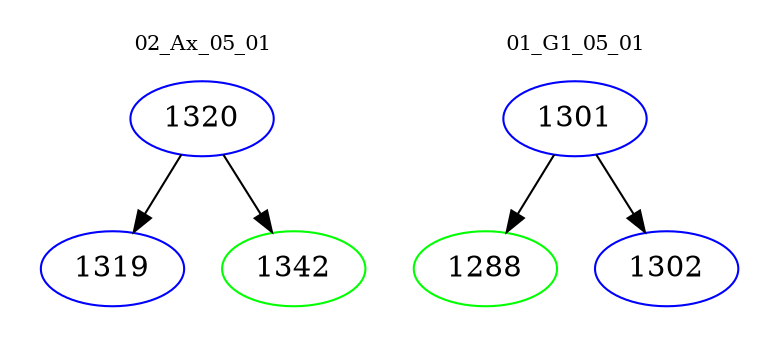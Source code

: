 digraph{
subgraph cluster_0 {
color = white
label = "02_Ax_05_01";
fontsize=10;
T0_1320 [label="1320", color="blue"]
T0_1320 -> T0_1319 [color="black"]
T0_1319 [label="1319", color="blue"]
T0_1320 -> T0_1342 [color="black"]
T0_1342 [label="1342", color="green"]
}
subgraph cluster_1 {
color = white
label = "01_G1_05_01";
fontsize=10;
T1_1301 [label="1301", color="blue"]
T1_1301 -> T1_1288 [color="black"]
T1_1288 [label="1288", color="green"]
T1_1301 -> T1_1302 [color="black"]
T1_1302 [label="1302", color="blue"]
}
}
